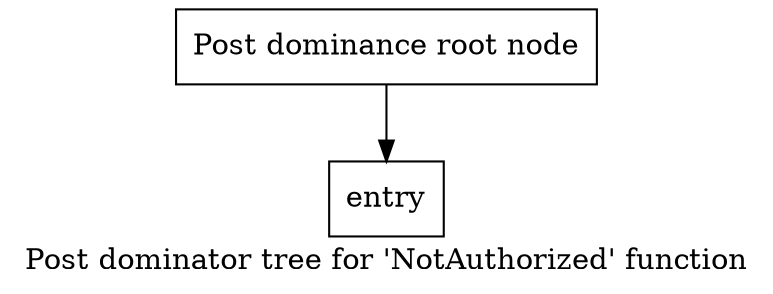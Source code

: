 digraph "Post dominator tree for 'NotAuthorized' function" {
	label="Post dominator tree for 'NotAuthorized' function";

	Node0xcf1330 [shape=record,label="{Post dominance root node}"];
	Node0xcf1330 -> Node0xd0cd20;
	Node0xd0cd20 [shape=record,label="{entry}"];
}
